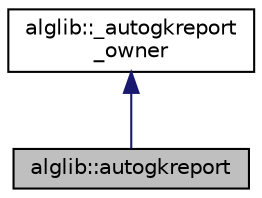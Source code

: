 digraph "alglib::autogkreport"
{
  edge [fontname="Helvetica",fontsize="10",labelfontname="Helvetica",labelfontsize="10"];
  node [fontname="Helvetica",fontsize="10",shape=record];
  Node0 [label="alglib::autogkreport",height=0.2,width=0.4,color="black", fillcolor="grey75", style="filled", fontcolor="black"];
  Node1 -> Node0 [dir="back",color="midnightblue",fontsize="10",style="solid",fontname="Helvetica"];
  Node1 [label="alglib::_autogkreport\l_owner",height=0.2,width=0.4,color="black", fillcolor="white", style="filled",URL="$classalglib_1_1__autogkreport__owner.html"];
}
